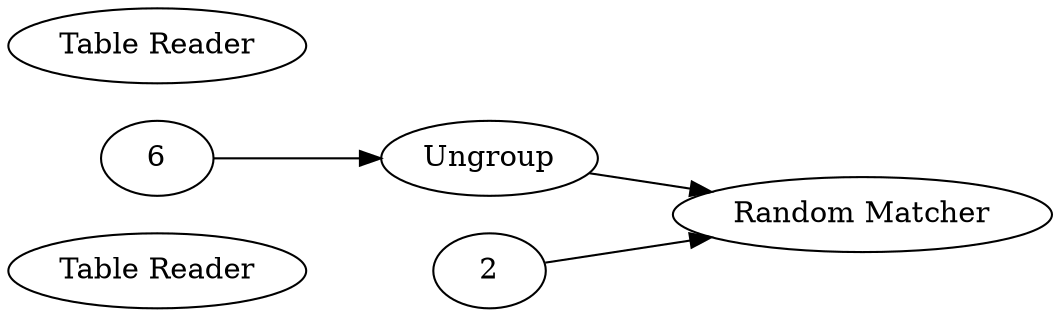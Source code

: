digraph {
	20 [label="Table Reader"]
	3 [label="Random Matcher"]
	5 [label=Ungroup]
	74 [label="Table Reader"]
	2 -> 3
	5 -> 3
	6 -> 5
	rankdir=LR
}
